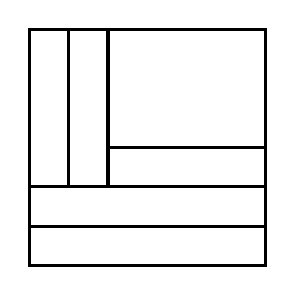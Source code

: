 \begin{tikzpicture}[very thick, scale=.5]
    \draw (0,2) rectangle (1,6);
    \draw (1,2) rectangle (2,6);
    \draw (2,3) rectangle (6,6);
    \draw (2,2) rectangle (6,3);
    \draw (0,1) rectangle (6,2);
    \draw (0,0) rectangle (6,1);
\end{tikzpicture}
